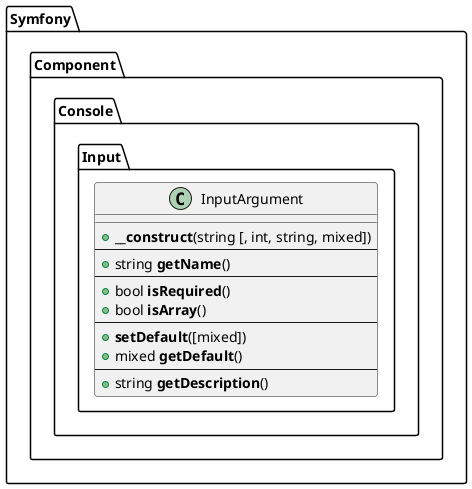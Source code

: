 @startuml
namespace Symfony.Component.Console.Input {
    class InputArgument {
        __
        +<b>__construct</b>(string [, int, string, mixed])
        --
        +string <b>getName</b>()
        --
        +bool <b>isRequired</b>()
        +bool <b>isArray</b>()
        --
        +<b>setDefault</b>([mixed])
        +mixed <b>getDefault</b>()
        --
        +string <b>getDescription</b>()
    }
}
@enduml
